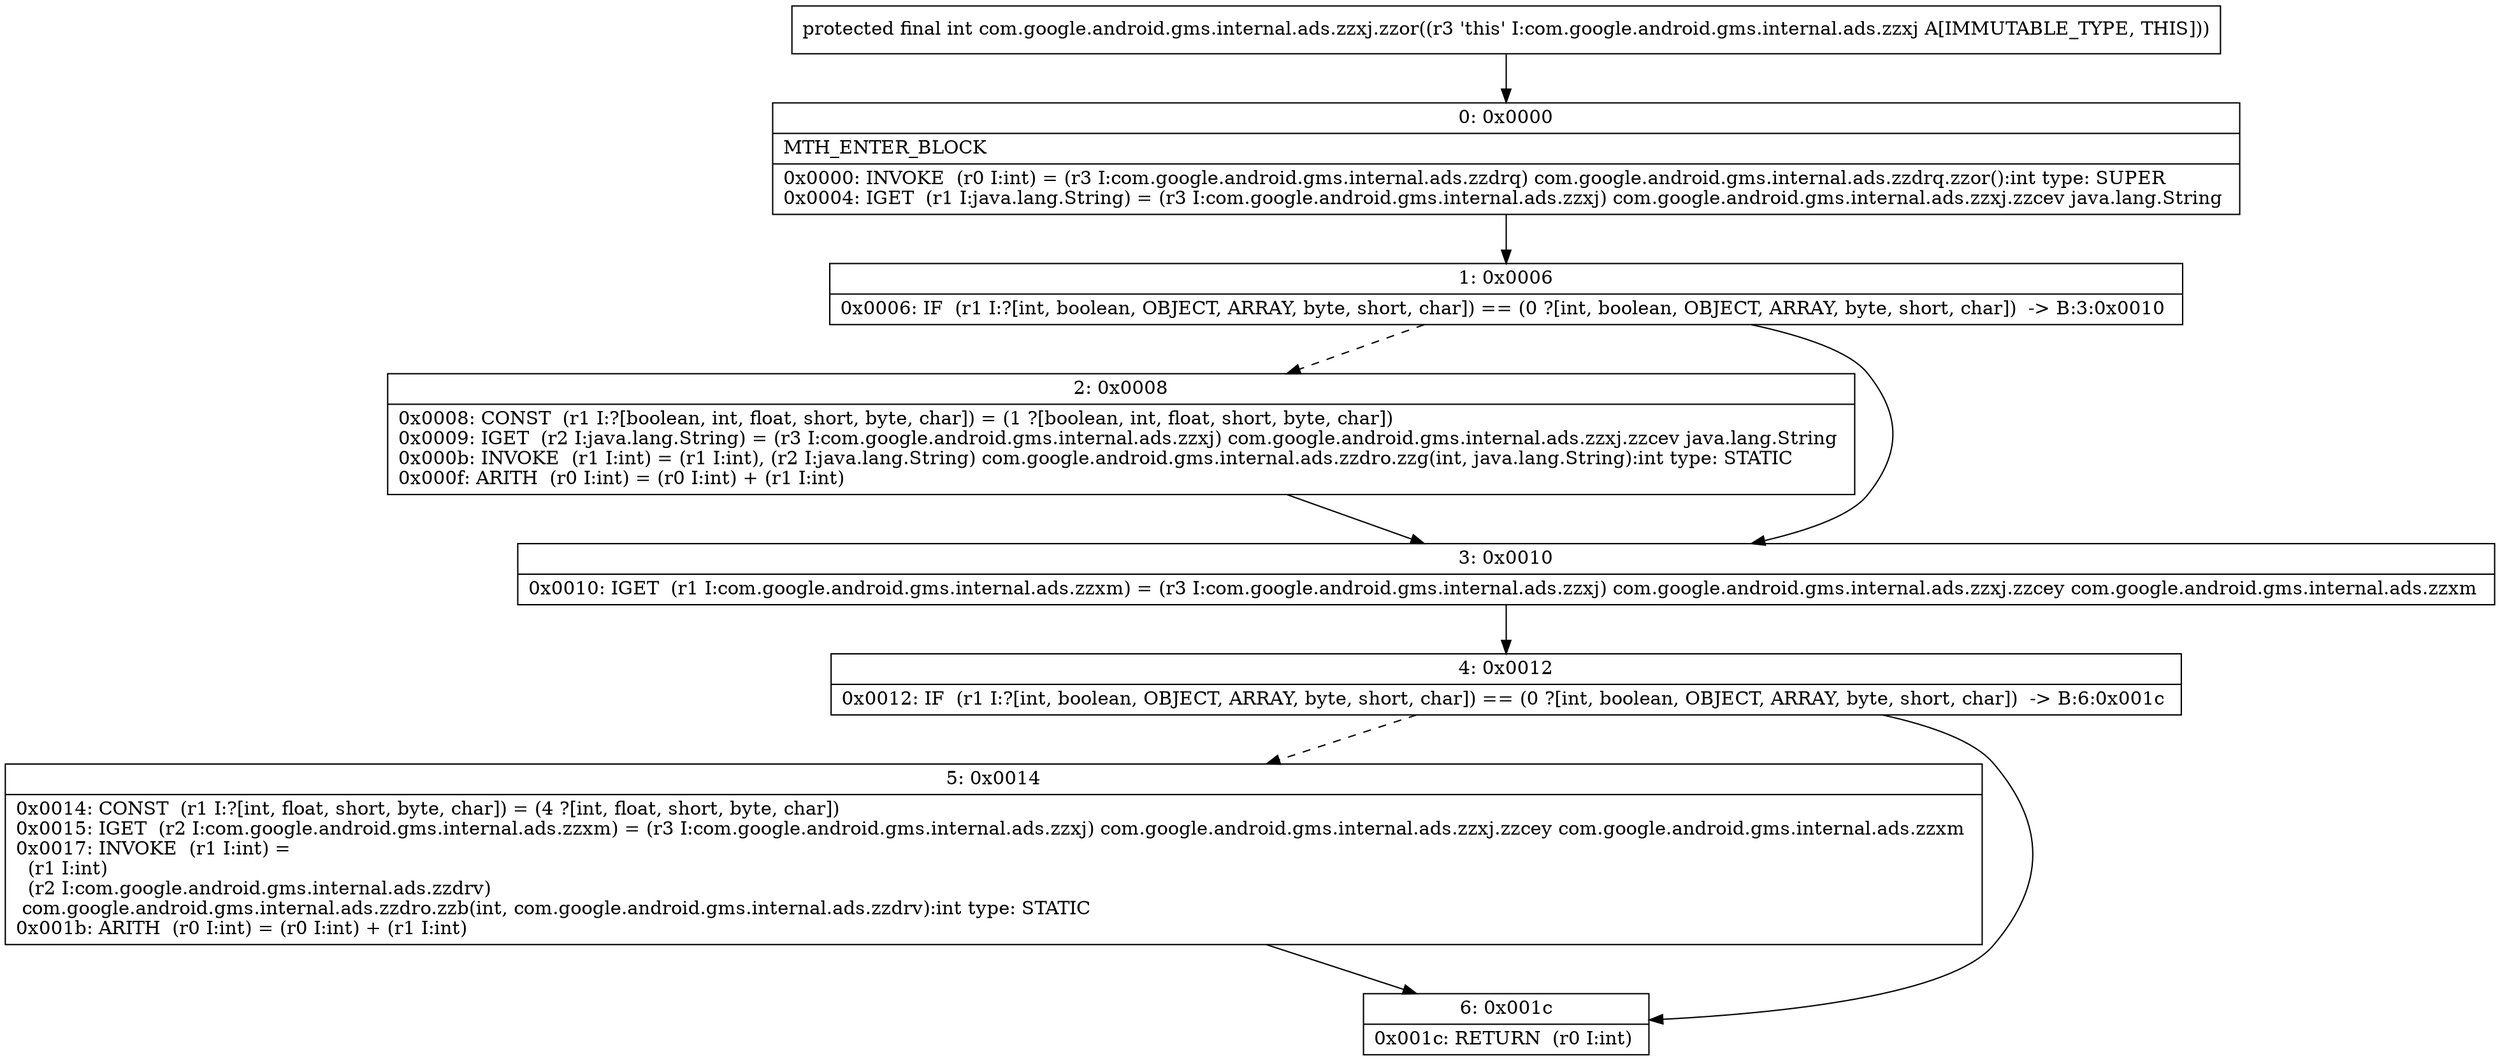 digraph "CFG forcom.google.android.gms.internal.ads.zzxj.zzor()I" {
Node_0 [shape=record,label="{0\:\ 0x0000|MTH_ENTER_BLOCK\l|0x0000: INVOKE  (r0 I:int) = (r3 I:com.google.android.gms.internal.ads.zzdrq) com.google.android.gms.internal.ads.zzdrq.zzor():int type: SUPER \l0x0004: IGET  (r1 I:java.lang.String) = (r3 I:com.google.android.gms.internal.ads.zzxj) com.google.android.gms.internal.ads.zzxj.zzcev java.lang.String \l}"];
Node_1 [shape=record,label="{1\:\ 0x0006|0x0006: IF  (r1 I:?[int, boolean, OBJECT, ARRAY, byte, short, char]) == (0 ?[int, boolean, OBJECT, ARRAY, byte, short, char])  \-\> B:3:0x0010 \l}"];
Node_2 [shape=record,label="{2\:\ 0x0008|0x0008: CONST  (r1 I:?[boolean, int, float, short, byte, char]) = (1 ?[boolean, int, float, short, byte, char]) \l0x0009: IGET  (r2 I:java.lang.String) = (r3 I:com.google.android.gms.internal.ads.zzxj) com.google.android.gms.internal.ads.zzxj.zzcev java.lang.String \l0x000b: INVOKE  (r1 I:int) = (r1 I:int), (r2 I:java.lang.String) com.google.android.gms.internal.ads.zzdro.zzg(int, java.lang.String):int type: STATIC \l0x000f: ARITH  (r0 I:int) = (r0 I:int) + (r1 I:int) \l}"];
Node_3 [shape=record,label="{3\:\ 0x0010|0x0010: IGET  (r1 I:com.google.android.gms.internal.ads.zzxm) = (r3 I:com.google.android.gms.internal.ads.zzxj) com.google.android.gms.internal.ads.zzxj.zzcey com.google.android.gms.internal.ads.zzxm \l}"];
Node_4 [shape=record,label="{4\:\ 0x0012|0x0012: IF  (r1 I:?[int, boolean, OBJECT, ARRAY, byte, short, char]) == (0 ?[int, boolean, OBJECT, ARRAY, byte, short, char])  \-\> B:6:0x001c \l}"];
Node_5 [shape=record,label="{5\:\ 0x0014|0x0014: CONST  (r1 I:?[int, float, short, byte, char]) = (4 ?[int, float, short, byte, char]) \l0x0015: IGET  (r2 I:com.google.android.gms.internal.ads.zzxm) = (r3 I:com.google.android.gms.internal.ads.zzxj) com.google.android.gms.internal.ads.zzxj.zzcey com.google.android.gms.internal.ads.zzxm \l0x0017: INVOKE  (r1 I:int) = \l  (r1 I:int)\l  (r2 I:com.google.android.gms.internal.ads.zzdrv)\l com.google.android.gms.internal.ads.zzdro.zzb(int, com.google.android.gms.internal.ads.zzdrv):int type: STATIC \l0x001b: ARITH  (r0 I:int) = (r0 I:int) + (r1 I:int) \l}"];
Node_6 [shape=record,label="{6\:\ 0x001c|0x001c: RETURN  (r0 I:int) \l}"];
MethodNode[shape=record,label="{protected final int com.google.android.gms.internal.ads.zzxj.zzor((r3 'this' I:com.google.android.gms.internal.ads.zzxj A[IMMUTABLE_TYPE, THIS])) }"];
MethodNode -> Node_0;
Node_0 -> Node_1;
Node_1 -> Node_2[style=dashed];
Node_1 -> Node_3;
Node_2 -> Node_3;
Node_3 -> Node_4;
Node_4 -> Node_5[style=dashed];
Node_4 -> Node_6;
Node_5 -> Node_6;
}

